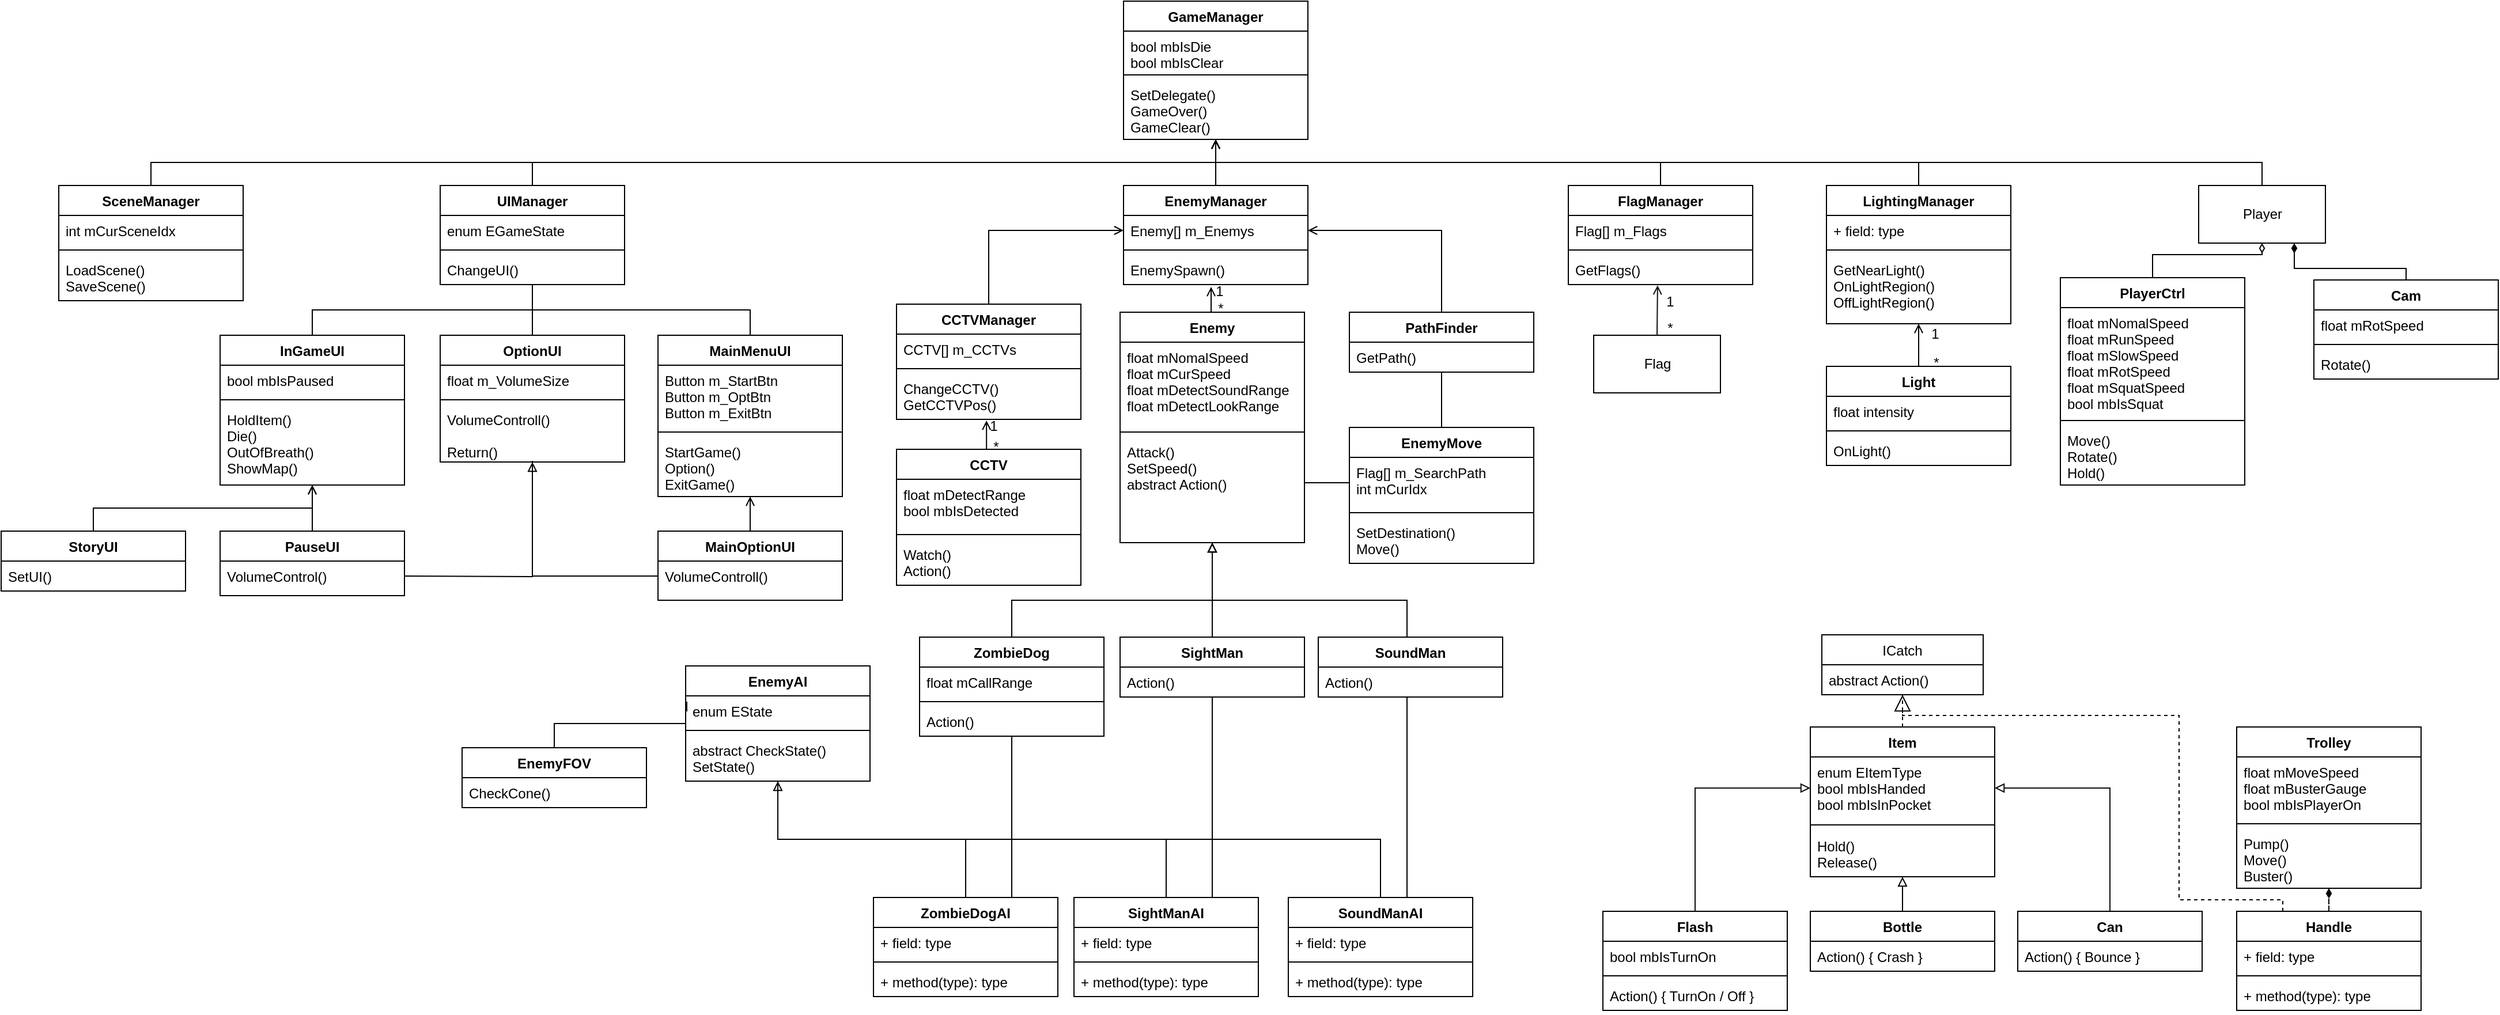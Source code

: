<mxfile version="20.5.1" type="device"><diagram id="C5RBs43oDa-KdzZeNtuy" name="Page-1"><mxGraphModel dx="2467" dy="1963" grid="1" gridSize="10" guides="1" tooltips="1" connect="1" arrows="1" fold="1" page="1" pageScale="1" pageWidth="827" pageHeight="1169" math="0" shadow="0"><root><mxCell id="WIyWlLk6GJQsqaUBKTNV-0"/><mxCell id="WIyWlLk6GJQsqaUBKTNV-1" parent="WIyWlLk6GJQsqaUBKTNV-0"/><mxCell id="2dFrVnotjNroQmlPNKlV-12" value="GameManager" style="swimlane;fontStyle=1;align=center;verticalAlign=top;childLayout=stackLayout;horizontal=1;startSize=26;horizontalStack=0;resizeParent=1;resizeParentMax=0;resizeLast=0;collapsible=1;marginBottom=0;" parent="WIyWlLk6GJQsqaUBKTNV-1" vertex="1"><mxGeometry x="254" y="-10" width="160" height="120" as="geometry"/></mxCell><mxCell id="2dFrVnotjNroQmlPNKlV-13" value="bool mbIsDie&#10;bool mbIsClear&#10;" style="text;strokeColor=none;fillColor=none;align=left;verticalAlign=top;spacingLeft=4;spacingRight=4;overflow=hidden;rotatable=0;points=[[0,0.5],[1,0.5]];portConstraint=eastwest;" parent="2dFrVnotjNroQmlPNKlV-12" vertex="1"><mxGeometry y="26" width="160" height="34" as="geometry"/></mxCell><mxCell id="2dFrVnotjNroQmlPNKlV-14" value="" style="line;strokeWidth=1;fillColor=none;align=left;verticalAlign=middle;spacingTop=-1;spacingLeft=3;spacingRight=3;rotatable=0;labelPosition=right;points=[];portConstraint=eastwest;strokeColor=inherit;" parent="2dFrVnotjNroQmlPNKlV-12" vertex="1"><mxGeometry y="60" width="160" height="8" as="geometry"/></mxCell><mxCell id="2dFrVnotjNroQmlPNKlV-15" value="SetDelegate()&#10;GameOver()&#10;GameClear()" style="text;strokeColor=none;fillColor=none;align=left;verticalAlign=top;spacingLeft=4;spacingRight=4;overflow=hidden;rotatable=0;points=[[0,0.5],[1,0.5]];portConstraint=eastwest;" parent="2dFrVnotjNroQmlPNKlV-12" vertex="1"><mxGeometry y="68" width="160" height="52" as="geometry"/></mxCell><mxCell id="VQfciIVfP3_3jHoSC1qB-0" style="edgeStyle=orthogonalEdgeStyle;rounded=0;orthogonalLoop=1;jettySize=auto;html=1;exitX=0.5;exitY=0;exitDx=0;exitDy=0;endArrow=open;endFill=0;" edge="1" parent="WIyWlLk6GJQsqaUBKTNV-1" source="2dFrVnotjNroQmlPNKlV-16" target="2dFrVnotjNroQmlPNKlV-12"><mxGeometry relative="1" as="geometry"/></mxCell><mxCell id="2dFrVnotjNroQmlPNKlV-16" value="UIManager" style="swimlane;fontStyle=1;align=center;verticalAlign=top;childLayout=stackLayout;horizontal=1;startSize=26;horizontalStack=0;resizeParent=1;resizeParentMax=0;resizeLast=0;collapsible=1;marginBottom=0;" parent="WIyWlLk6GJQsqaUBKTNV-1" vertex="1"><mxGeometry x="-339" y="150" width="160" height="86" as="geometry"/></mxCell><mxCell id="2dFrVnotjNroQmlPNKlV-17" value="enum EGameState" style="text;strokeColor=none;fillColor=none;align=left;verticalAlign=top;spacingLeft=4;spacingRight=4;overflow=hidden;rotatable=0;points=[[0,0.5],[1,0.5]];portConstraint=eastwest;" parent="2dFrVnotjNroQmlPNKlV-16" vertex="1"><mxGeometry y="26" width="160" height="26" as="geometry"/></mxCell><mxCell id="2dFrVnotjNroQmlPNKlV-18" value="" style="line;strokeWidth=1;fillColor=none;align=left;verticalAlign=middle;spacingTop=-1;spacingLeft=3;spacingRight=3;rotatable=0;labelPosition=right;points=[];portConstraint=eastwest;strokeColor=inherit;" parent="2dFrVnotjNroQmlPNKlV-16" vertex="1"><mxGeometry y="52" width="160" height="8" as="geometry"/></mxCell><mxCell id="2dFrVnotjNroQmlPNKlV-19" value="ChangeUI()" style="text;strokeColor=none;fillColor=none;align=left;verticalAlign=top;spacingLeft=4;spacingRight=4;overflow=hidden;rotatable=0;points=[[0,0.5],[1,0.5]];portConstraint=eastwest;" parent="2dFrVnotjNroQmlPNKlV-16" vertex="1"><mxGeometry y="60" width="160" height="26" as="geometry"/></mxCell><mxCell id="2dFrVnotjNroQmlPNKlV-20" value="Item" style="swimlane;fontStyle=1;align=center;verticalAlign=top;childLayout=stackLayout;horizontal=1;startSize=26;horizontalStack=0;resizeParent=1;resizeParentMax=0;resizeLast=0;collapsible=1;marginBottom=0;" parent="WIyWlLk6GJQsqaUBKTNV-1" vertex="1"><mxGeometry x="850" y="620" width="160" height="130" as="geometry"/></mxCell><mxCell id="2dFrVnotjNroQmlPNKlV-21" value="enum EItemType&#10;bool mbIsHanded&#10;bool mbIsInPocket" style="text;strokeColor=none;fillColor=none;align=left;verticalAlign=top;spacingLeft=4;spacingRight=4;overflow=hidden;rotatable=0;points=[[0,0.5],[1,0.5]];portConstraint=eastwest;" parent="2dFrVnotjNroQmlPNKlV-20" vertex="1"><mxGeometry y="26" width="160" height="54" as="geometry"/></mxCell><mxCell id="2dFrVnotjNroQmlPNKlV-22" value="" style="line;strokeWidth=1;fillColor=none;align=left;verticalAlign=middle;spacingTop=-1;spacingLeft=3;spacingRight=3;rotatable=0;labelPosition=right;points=[];portConstraint=eastwest;strokeColor=inherit;" parent="2dFrVnotjNroQmlPNKlV-20" vertex="1"><mxGeometry y="80" width="160" height="10" as="geometry"/></mxCell><mxCell id="2dFrVnotjNroQmlPNKlV-23" value="Hold()&#10;Release()" style="text;strokeColor=none;fillColor=none;align=left;verticalAlign=top;spacingLeft=4;spacingRight=4;overflow=hidden;rotatable=0;points=[[0,0.5],[1,0.5]];portConstraint=eastwest;" parent="2dFrVnotjNroQmlPNKlV-20" vertex="1"><mxGeometry y="90" width="160" height="40" as="geometry"/></mxCell><mxCell id="rz0L36-2m6d8yXpoOx7T-83" style="edgeStyle=orthogonalEdgeStyle;rounded=0;orthogonalLoop=1;jettySize=auto;html=1;exitX=0.5;exitY=0;exitDx=0;exitDy=0;endArrow=block;endFill=0;" parent="WIyWlLk6GJQsqaUBKTNV-1" source="2dFrVnotjNroQmlPNKlV-32" target="2dFrVnotjNroQmlPNKlV-20" edge="1"><mxGeometry relative="1" as="geometry"/></mxCell><mxCell id="2dFrVnotjNroQmlPNKlV-32" value="Bottle" style="swimlane;fontStyle=1;align=center;verticalAlign=top;childLayout=stackLayout;horizontal=1;startSize=26;horizontalStack=0;resizeParent=1;resizeParentMax=0;resizeLast=0;collapsible=1;marginBottom=0;" parent="WIyWlLk6GJQsqaUBKTNV-1" vertex="1"><mxGeometry x="850" y="780" width="160" height="52" as="geometry"/></mxCell><mxCell id="2dFrVnotjNroQmlPNKlV-35" value="Action() { Crash }" style="text;strokeColor=none;fillColor=none;align=left;verticalAlign=top;spacingLeft=4;spacingRight=4;overflow=hidden;rotatable=0;points=[[0,0.5],[1,0.5]];portConstraint=eastwest;" parent="2dFrVnotjNroQmlPNKlV-32" vertex="1"><mxGeometry y="26" width="160" height="26" as="geometry"/></mxCell><mxCell id="2dFrVnotjNroQmlPNKlV-40" value="ICatch" style="swimlane;fontStyle=0;childLayout=stackLayout;horizontal=1;startSize=26;fillColor=none;horizontalStack=0;resizeParent=1;resizeParentMax=0;resizeLast=0;collapsible=1;marginBottom=0;" parent="WIyWlLk6GJQsqaUBKTNV-1" vertex="1"><mxGeometry x="860" y="540" width="140" height="52" as="geometry"/></mxCell><mxCell id="2dFrVnotjNroQmlPNKlV-41" value="abstract Action()" style="text;strokeColor=none;fillColor=none;align=left;verticalAlign=top;spacingLeft=4;spacingRight=4;overflow=hidden;rotatable=0;points=[[0,0.5],[1,0.5]];portConstraint=eastwest;" parent="2dFrVnotjNroQmlPNKlV-40" vertex="1"><mxGeometry y="26" width="140" height="26" as="geometry"/></mxCell><mxCell id="2dFrVnotjNroQmlPNKlV-127" style="edgeStyle=orthogonalEdgeStyle;rounded=0;orthogonalLoop=1;jettySize=auto;html=1;exitX=0.5;exitY=0;exitDx=0;exitDy=0;strokeColor=#0D0D0D;endArrow=block;endFill=0;" parent="WIyWlLk6GJQsqaUBKTNV-1" source="2dFrVnotjNroQmlPNKlV-44" target="2dFrVnotjNroQmlPNKlV-21" edge="1"><mxGeometry relative="1" as="geometry"/></mxCell><mxCell id="2dFrVnotjNroQmlPNKlV-44" value="Can" style="swimlane;fontStyle=1;align=center;verticalAlign=top;childLayout=stackLayout;horizontal=1;startSize=26;horizontalStack=0;resizeParent=1;resizeParentMax=0;resizeLast=0;collapsible=1;marginBottom=0;" parent="WIyWlLk6GJQsqaUBKTNV-1" vertex="1"><mxGeometry x="1030" y="780" width="160" height="52" as="geometry"/></mxCell><mxCell id="2dFrVnotjNroQmlPNKlV-47" value="Action() { Bounce }" style="text;strokeColor=none;fillColor=none;align=left;verticalAlign=top;spacingLeft=4;spacingRight=4;overflow=hidden;rotatable=0;points=[[0,0.5],[1,0.5]];portConstraint=eastwest;" parent="2dFrVnotjNroQmlPNKlV-44" vertex="1"><mxGeometry y="26" width="160" height="26" as="geometry"/></mxCell><mxCell id="2dFrVnotjNroQmlPNKlV-128" style="edgeStyle=orthogonalEdgeStyle;rounded=0;orthogonalLoop=1;jettySize=auto;html=1;exitX=0.5;exitY=0;exitDx=0;exitDy=0;entryX=0;entryY=0.5;entryDx=0;entryDy=0;strokeColor=#0D0D0D;endArrow=block;endFill=0;" parent="WIyWlLk6GJQsqaUBKTNV-1" source="2dFrVnotjNroQmlPNKlV-48" target="2dFrVnotjNroQmlPNKlV-21" edge="1"><mxGeometry relative="1" as="geometry"/></mxCell><mxCell id="2dFrVnotjNroQmlPNKlV-48" value="Flash" style="swimlane;fontStyle=1;align=center;verticalAlign=top;childLayout=stackLayout;horizontal=1;startSize=26;horizontalStack=0;resizeParent=1;resizeParentMax=0;resizeLast=0;collapsible=1;marginBottom=0;" parent="WIyWlLk6GJQsqaUBKTNV-1" vertex="1"><mxGeometry x="670" y="780" width="160" height="86" as="geometry"/></mxCell><mxCell id="2dFrVnotjNroQmlPNKlV-49" value="bool mbIsTurnOn" style="text;strokeColor=none;fillColor=none;align=left;verticalAlign=top;spacingLeft=4;spacingRight=4;overflow=hidden;rotatable=0;points=[[0,0.5],[1,0.5]];portConstraint=eastwest;" parent="2dFrVnotjNroQmlPNKlV-48" vertex="1"><mxGeometry y="26" width="160" height="26" as="geometry"/></mxCell><mxCell id="2dFrVnotjNroQmlPNKlV-50" value="" style="line;strokeWidth=1;fillColor=none;align=left;verticalAlign=middle;spacingTop=-1;spacingLeft=3;spacingRight=3;rotatable=0;labelPosition=right;points=[];portConstraint=eastwest;strokeColor=inherit;" parent="2dFrVnotjNroQmlPNKlV-48" vertex="1"><mxGeometry y="52" width="160" height="8" as="geometry"/></mxCell><mxCell id="2dFrVnotjNroQmlPNKlV-51" value="Action() { TurnOn / Off }" style="text;strokeColor=none;fillColor=none;align=left;verticalAlign=top;spacingLeft=4;spacingRight=4;overflow=hidden;rotatable=0;points=[[0,0.5],[1,0.5]];portConstraint=eastwest;" parent="2dFrVnotjNroQmlPNKlV-48" vertex="1"><mxGeometry y="60" width="160" height="26" as="geometry"/></mxCell><mxCell id="VQfciIVfP3_3jHoSC1qB-19" style="edgeStyle=orthogonalEdgeStyle;rounded=0;orthogonalLoop=1;jettySize=auto;html=1;exitX=0.5;exitY=0;exitDx=0;exitDy=0;endArrow=none;endFill=0;" edge="1" parent="WIyWlLk6GJQsqaUBKTNV-1" source="2dFrVnotjNroQmlPNKlV-57" target="2dFrVnotjNroQmlPNKlV-16"><mxGeometry relative="1" as="geometry"/></mxCell><mxCell id="2dFrVnotjNroQmlPNKlV-57" value="MainMenuUI" style="swimlane;fontStyle=1;align=center;verticalAlign=top;childLayout=stackLayout;horizontal=1;startSize=26;horizontalStack=0;resizeParent=1;resizeParentMax=0;resizeLast=0;collapsible=1;marginBottom=0;" parent="WIyWlLk6GJQsqaUBKTNV-1" vertex="1"><mxGeometry x="-150" y="280" width="160" height="140" as="geometry"/></mxCell><mxCell id="2dFrVnotjNroQmlPNKlV-58" value="Button m_StartBtn&#10;Button m_OptBtn&#10;Button m_ExitBtn" style="text;strokeColor=none;fillColor=none;align=left;verticalAlign=top;spacingLeft=4;spacingRight=4;overflow=hidden;rotatable=0;points=[[0,0.5],[1,0.5]];portConstraint=eastwest;" parent="2dFrVnotjNroQmlPNKlV-57" vertex="1"><mxGeometry y="26" width="160" height="54" as="geometry"/></mxCell><mxCell id="2dFrVnotjNroQmlPNKlV-59" value="" style="line;strokeWidth=1;fillColor=none;align=left;verticalAlign=middle;spacingTop=-1;spacingLeft=3;spacingRight=3;rotatable=0;labelPosition=right;points=[];portConstraint=eastwest;strokeColor=inherit;" parent="2dFrVnotjNroQmlPNKlV-57" vertex="1"><mxGeometry y="80" width="160" height="8" as="geometry"/></mxCell><mxCell id="2dFrVnotjNroQmlPNKlV-60" value="StartGame()&#10;Option()&#10;ExitGame()" style="text;strokeColor=none;fillColor=none;align=left;verticalAlign=top;spacingLeft=4;spacingRight=4;overflow=hidden;rotatable=0;points=[[0,0.5],[1,0.5]];portConstraint=eastwest;" parent="2dFrVnotjNroQmlPNKlV-57" vertex="1"><mxGeometry y="88" width="160" height="52" as="geometry"/></mxCell><mxCell id="VQfciIVfP3_3jHoSC1qB-18" style="edgeStyle=orthogonalEdgeStyle;rounded=0;orthogonalLoop=1;jettySize=auto;html=1;exitX=0.5;exitY=0;exitDx=0;exitDy=0;endArrow=open;endFill=0;" edge="1" parent="WIyWlLk6GJQsqaUBKTNV-1" source="2dFrVnotjNroQmlPNKlV-61" target="2dFrVnotjNroQmlPNKlV-57"><mxGeometry relative="1" as="geometry"/></mxCell><mxCell id="2dFrVnotjNroQmlPNKlV-61" value="MainOptionUI" style="swimlane;fontStyle=1;align=center;verticalAlign=top;childLayout=stackLayout;horizontal=1;startSize=26;horizontalStack=0;resizeParent=1;resizeParentMax=0;resizeLast=0;collapsible=1;marginBottom=0;" parent="WIyWlLk6GJQsqaUBKTNV-1" vertex="1"><mxGeometry x="-150" y="450" width="160" height="60" as="geometry"/></mxCell><mxCell id="2dFrVnotjNroQmlPNKlV-64" value="VolumeControll()" style="text;strokeColor=none;fillColor=none;align=left;verticalAlign=top;spacingLeft=4;spacingRight=4;overflow=hidden;rotatable=0;points=[[0,0.5],[1,0.5]];portConstraint=eastwest;" parent="2dFrVnotjNroQmlPNKlV-61" vertex="1"><mxGeometry y="26" width="160" height="34" as="geometry"/></mxCell><mxCell id="VQfciIVfP3_3jHoSC1qB-21" style="edgeStyle=orthogonalEdgeStyle;rounded=0;orthogonalLoop=1;jettySize=auto;html=1;exitX=0.5;exitY=0;exitDx=0;exitDy=0;endArrow=none;endFill=0;" edge="1" parent="WIyWlLk6GJQsqaUBKTNV-1" source="2dFrVnotjNroQmlPNKlV-65" target="2dFrVnotjNroQmlPNKlV-16"><mxGeometry relative="1" as="geometry"/></mxCell><mxCell id="2dFrVnotjNroQmlPNKlV-65" value="InGameUI" style="swimlane;fontStyle=1;align=center;verticalAlign=top;childLayout=stackLayout;horizontal=1;startSize=26;horizontalStack=0;resizeParent=1;resizeParentMax=0;resizeLast=0;collapsible=1;marginBottom=0;" parent="WIyWlLk6GJQsqaUBKTNV-1" vertex="1"><mxGeometry x="-530" y="280" width="160" height="130" as="geometry"/></mxCell><mxCell id="2dFrVnotjNroQmlPNKlV-66" value="bool mbIsPaused" style="text;strokeColor=none;fillColor=none;align=left;verticalAlign=top;spacingLeft=4;spacingRight=4;overflow=hidden;rotatable=0;points=[[0,0.5],[1,0.5]];portConstraint=eastwest;" parent="2dFrVnotjNroQmlPNKlV-65" vertex="1"><mxGeometry y="26" width="160" height="26" as="geometry"/></mxCell><mxCell id="2dFrVnotjNroQmlPNKlV-67" value="" style="line;strokeWidth=1;fillColor=none;align=left;verticalAlign=middle;spacingTop=-1;spacingLeft=3;spacingRight=3;rotatable=0;labelPosition=right;points=[];portConstraint=eastwest;strokeColor=inherit;" parent="2dFrVnotjNroQmlPNKlV-65" vertex="1"><mxGeometry y="52" width="160" height="8" as="geometry"/></mxCell><mxCell id="2dFrVnotjNroQmlPNKlV-68" value="HoldItem()&#10;Die()&#10;OutOfBreath()&#10;ShowMap()&#10;" style="text;strokeColor=none;fillColor=none;align=left;verticalAlign=top;spacingLeft=4;spacingRight=4;overflow=hidden;rotatable=0;points=[[0,0.5],[1,0.5]];portConstraint=eastwest;" parent="2dFrVnotjNroQmlPNKlV-65" vertex="1"><mxGeometry y="60" width="160" height="70" as="geometry"/></mxCell><mxCell id="VQfciIVfP3_3jHoSC1qB-16" style="edgeStyle=orthogonalEdgeStyle;rounded=0;orthogonalLoop=1;jettySize=auto;html=1;exitX=0.5;exitY=0;exitDx=0;exitDy=0;endArrow=open;endFill=0;" edge="1" parent="WIyWlLk6GJQsqaUBKTNV-1" source="2dFrVnotjNroQmlPNKlV-70" target="2dFrVnotjNroQmlPNKlV-65"><mxGeometry relative="1" as="geometry"/></mxCell><mxCell id="2dFrVnotjNroQmlPNKlV-70" value="PauseUI" style="swimlane;fontStyle=1;align=center;verticalAlign=top;childLayout=stackLayout;horizontal=1;startSize=26;horizontalStack=0;resizeParent=1;resizeParentMax=0;resizeLast=0;collapsible=1;marginBottom=0;" parent="WIyWlLk6GJQsqaUBKTNV-1" vertex="1"><mxGeometry x="-530" y="450" width="160" height="56" as="geometry"/></mxCell><mxCell id="2dFrVnotjNroQmlPNKlV-73" value="VolumeControl()" style="text;strokeColor=none;fillColor=none;align=left;verticalAlign=top;spacingLeft=4;spacingRight=4;overflow=hidden;rotatable=0;points=[[0,0.5],[1,0.5]];portConstraint=eastwest;" parent="2dFrVnotjNroQmlPNKlV-70" vertex="1"><mxGeometry y="26" width="160" height="30" as="geometry"/></mxCell><mxCell id="VQfciIVfP3_3jHoSC1qB-20" style="edgeStyle=orthogonalEdgeStyle;rounded=0;orthogonalLoop=1;jettySize=auto;html=1;exitX=0.5;exitY=0;exitDx=0;exitDy=0;endArrow=none;endFill=0;" edge="1" parent="WIyWlLk6GJQsqaUBKTNV-1" source="2dFrVnotjNroQmlPNKlV-74" target="2dFrVnotjNroQmlPNKlV-16"><mxGeometry relative="1" as="geometry"/></mxCell><mxCell id="2dFrVnotjNroQmlPNKlV-74" value="OptionUI" style="swimlane;fontStyle=1;align=center;verticalAlign=top;childLayout=stackLayout;horizontal=1;startSize=26;horizontalStack=0;resizeParent=1;resizeParentMax=0;resizeLast=0;collapsible=1;marginBottom=0;" parent="WIyWlLk6GJQsqaUBKTNV-1" vertex="1"><mxGeometry x="-339" y="280" width="160" height="110" as="geometry"/></mxCell><mxCell id="2dFrVnotjNroQmlPNKlV-75" value="float m_VolumeSize" style="text;strokeColor=none;fillColor=none;align=left;verticalAlign=top;spacingLeft=4;spacingRight=4;overflow=hidden;rotatable=0;points=[[0,0.5],[1,0.5]];portConstraint=eastwest;" parent="2dFrVnotjNroQmlPNKlV-74" vertex="1"><mxGeometry y="26" width="160" height="26" as="geometry"/></mxCell><mxCell id="2dFrVnotjNroQmlPNKlV-76" value="" style="line;strokeWidth=1;fillColor=none;align=left;verticalAlign=middle;spacingTop=-1;spacingLeft=3;spacingRight=3;rotatable=0;labelPosition=right;points=[];portConstraint=eastwest;strokeColor=inherit;" parent="2dFrVnotjNroQmlPNKlV-74" vertex="1"><mxGeometry y="52" width="160" height="8" as="geometry"/></mxCell><mxCell id="2dFrVnotjNroQmlPNKlV-77" value="VolumeControll()&#10;&#10;Return()" style="text;strokeColor=none;fillColor=none;align=left;verticalAlign=top;spacingLeft=4;spacingRight=4;overflow=hidden;rotatable=0;points=[[0,0.5],[1,0.5]];portConstraint=eastwest;" parent="2dFrVnotjNroQmlPNKlV-74" vertex="1"><mxGeometry y="60" width="160" height="50" as="geometry"/></mxCell><mxCell id="VQfciIVfP3_3jHoSC1qB-2" style="edgeStyle=orthogonalEdgeStyle;rounded=0;orthogonalLoop=1;jettySize=auto;html=1;exitX=0.5;exitY=0;exitDx=0;exitDy=0;endArrow=open;endFill=0;" edge="1" parent="WIyWlLk6GJQsqaUBKTNV-1" source="2dFrVnotjNroQmlPNKlV-101" target="2dFrVnotjNroQmlPNKlV-12"><mxGeometry relative="1" as="geometry"/></mxCell><mxCell id="2dFrVnotjNroQmlPNKlV-101" value="FlagManager" style="swimlane;fontStyle=1;align=center;verticalAlign=top;childLayout=stackLayout;horizontal=1;startSize=26;horizontalStack=0;resizeParent=1;resizeParentMax=0;resizeLast=0;collapsible=1;marginBottom=0;" parent="WIyWlLk6GJQsqaUBKTNV-1" vertex="1"><mxGeometry x="640" y="150" width="160" height="86" as="geometry"/></mxCell><mxCell id="2dFrVnotjNroQmlPNKlV-102" value="Flag[] m_Flags" style="text;strokeColor=none;fillColor=none;align=left;verticalAlign=top;spacingLeft=4;spacingRight=4;overflow=hidden;rotatable=0;points=[[0,0.5],[1,0.5]];portConstraint=eastwest;" parent="2dFrVnotjNroQmlPNKlV-101" vertex="1"><mxGeometry y="26" width="160" height="26" as="geometry"/></mxCell><mxCell id="2dFrVnotjNroQmlPNKlV-103" value="" style="line;strokeWidth=1;fillColor=none;align=left;verticalAlign=middle;spacingTop=-1;spacingLeft=3;spacingRight=3;rotatable=0;labelPosition=right;points=[];portConstraint=eastwest;strokeColor=inherit;" parent="2dFrVnotjNroQmlPNKlV-101" vertex="1"><mxGeometry y="52" width="160" height="8" as="geometry"/></mxCell><mxCell id="2dFrVnotjNroQmlPNKlV-104" value="GetFlags()" style="text;strokeColor=none;fillColor=none;align=left;verticalAlign=top;spacingLeft=4;spacingRight=4;overflow=hidden;rotatable=0;points=[[0,0.5],[1,0.5]];portConstraint=eastwest;" parent="2dFrVnotjNroQmlPNKlV-101" vertex="1"><mxGeometry y="60" width="160" height="26" as="geometry"/></mxCell><mxCell id="2dFrVnotjNroQmlPNKlV-113" value="Flag" style="html=1;" parent="WIyWlLk6GJQsqaUBKTNV-1" vertex="1"><mxGeometry x="662" y="280" width="110" height="50" as="geometry"/></mxCell><mxCell id="VQfciIVfP3_3jHoSC1qB-1" style="edgeStyle=orthogonalEdgeStyle;rounded=0;orthogonalLoop=1;jettySize=auto;html=1;exitX=0.5;exitY=0;exitDx=0;exitDy=0;endArrow=open;endFill=0;" edge="1" parent="WIyWlLk6GJQsqaUBKTNV-1" source="2dFrVnotjNroQmlPNKlV-118" target="2dFrVnotjNroQmlPNKlV-12"><mxGeometry relative="1" as="geometry"/></mxCell><mxCell id="2dFrVnotjNroQmlPNKlV-118" value="EnemyManager" style="swimlane;fontStyle=1;align=center;verticalAlign=top;childLayout=stackLayout;horizontal=1;startSize=26;horizontalStack=0;resizeParent=1;resizeParentMax=0;resizeLast=0;collapsible=1;marginBottom=0;" parent="WIyWlLk6GJQsqaUBKTNV-1" vertex="1"><mxGeometry x="254" y="150" width="160" height="86" as="geometry"/></mxCell><mxCell id="2dFrVnotjNroQmlPNKlV-119" value="Enemy[] m_Enemys" style="text;strokeColor=none;fillColor=none;align=left;verticalAlign=top;spacingLeft=4;spacingRight=4;overflow=hidden;rotatable=0;points=[[0,0.5],[1,0.5]];portConstraint=eastwest;" parent="2dFrVnotjNroQmlPNKlV-118" vertex="1"><mxGeometry y="26" width="160" height="26" as="geometry"/></mxCell><mxCell id="2dFrVnotjNroQmlPNKlV-120" value="" style="line;strokeWidth=1;fillColor=none;align=left;verticalAlign=middle;spacingTop=-1;spacingLeft=3;spacingRight=3;rotatable=0;labelPosition=right;points=[];portConstraint=eastwest;strokeColor=inherit;" parent="2dFrVnotjNroQmlPNKlV-118" vertex="1"><mxGeometry y="52" width="160" height="8" as="geometry"/></mxCell><mxCell id="2dFrVnotjNroQmlPNKlV-121" value="EnemySpawn()" style="text;strokeColor=none;fillColor=none;align=left;verticalAlign=top;spacingLeft=4;spacingRight=4;overflow=hidden;rotatable=0;points=[[0,0.5],[1,0.5]];portConstraint=eastwest;" parent="2dFrVnotjNroQmlPNKlV-118" vertex="1"><mxGeometry y="60" width="160" height="26" as="geometry"/></mxCell><mxCell id="2dFrVnotjNroQmlPNKlV-123" value="" style="endArrow=block;dashed=1;endFill=0;endSize=12;html=1;rounded=0;exitX=0.5;exitY=0;exitDx=0;exitDy=0;" parent="WIyWlLk6GJQsqaUBKTNV-1" source="2dFrVnotjNroQmlPNKlV-20" target="2dFrVnotjNroQmlPNKlV-41" edge="1"><mxGeometry width="160" relative="1" as="geometry"><mxPoint x="740" y="580" as="sourcePoint"/><mxPoint x="930" y="570" as="targetPoint"/></mxGeometry></mxCell><mxCell id="2dFrVnotjNroQmlPNKlV-131" value="" style="endArrow=open;html=1;rounded=0;strokeColor=#0D0D0D;entryX=0.484;entryY=1.023;entryDx=0;entryDy=0;entryPerimeter=0;exitX=0.5;exitY=0;exitDx=0;exitDy=0;endFill=0;" parent="WIyWlLk6GJQsqaUBKTNV-1" source="2dFrVnotjNroQmlPNKlV-113" target="2dFrVnotjNroQmlPNKlV-104" edge="1"><mxGeometry width="50" height="50" relative="1" as="geometry"><mxPoint x="497" y="280" as="sourcePoint"/><mxPoint x="380" y="330" as="targetPoint"/></mxGeometry></mxCell><mxCell id="rz0L36-2m6d8yXpoOx7T-55" style="edgeStyle=orthogonalEdgeStyle;rounded=0;orthogonalLoop=1;jettySize=auto;html=1;exitX=0.5;exitY=0;exitDx=0;exitDy=0;entryX=0.475;entryY=1.077;entryDx=0;entryDy=0;entryPerimeter=0;endArrow=open;endFill=0;" parent="WIyWlLk6GJQsqaUBKTNV-1" source="2dFrVnotjNroQmlPNKlV-132" target="2dFrVnotjNroQmlPNKlV-121" edge="1"><mxGeometry relative="1" as="geometry"/></mxCell><mxCell id="2dFrVnotjNroQmlPNKlV-132" value="Enemy" style="swimlane;fontStyle=1;align=center;verticalAlign=top;childLayout=stackLayout;horizontal=1;startSize=26;horizontalStack=0;resizeParent=1;resizeParentMax=0;resizeLast=0;collapsible=1;marginBottom=0;" parent="WIyWlLk6GJQsqaUBKTNV-1" vertex="1"><mxGeometry x="251" y="260" width="160" height="200" as="geometry"/></mxCell><mxCell id="2dFrVnotjNroQmlPNKlV-133" value="float mNomalSpeed&#10;float mCurSpeed&#10;float mDetectSoundRange&#10;float mDetectLookRange&#10;" style="text;strokeColor=none;fillColor=none;align=left;verticalAlign=top;spacingLeft=4;spacingRight=4;overflow=hidden;rotatable=0;points=[[0,0.5],[1,0.5]];portConstraint=eastwest;" parent="2dFrVnotjNroQmlPNKlV-132" vertex="1"><mxGeometry y="26" width="160" height="74" as="geometry"/></mxCell><mxCell id="2dFrVnotjNroQmlPNKlV-134" value="" style="line;strokeWidth=1;fillColor=none;align=left;verticalAlign=middle;spacingTop=-1;spacingLeft=3;spacingRight=3;rotatable=0;labelPosition=right;points=[];portConstraint=eastwest;strokeColor=inherit;" parent="2dFrVnotjNroQmlPNKlV-132" vertex="1"><mxGeometry y="100" width="160" height="8" as="geometry"/></mxCell><mxCell id="2dFrVnotjNroQmlPNKlV-135" value="Attack()&#10;SetSpeed()&#10;abstract Action()" style="text;strokeColor=none;fillColor=none;align=left;verticalAlign=top;spacingLeft=4;spacingRight=4;overflow=hidden;rotatable=0;points=[[0,0.5],[1,0.5]];portConstraint=eastwest;" parent="2dFrVnotjNroQmlPNKlV-132" vertex="1"><mxGeometry y="108" width="160" height="92" as="geometry"/></mxCell><mxCell id="2dFrVnotjNroQmlPNKlV-137" value="EnemyAI" style="swimlane;fontStyle=1;align=center;verticalAlign=top;childLayout=stackLayout;horizontal=1;startSize=26;horizontalStack=0;resizeParent=1;resizeParentMax=0;resizeLast=0;collapsible=1;marginBottom=0;" parent="WIyWlLk6GJQsqaUBKTNV-1" vertex="1"><mxGeometry x="-126" y="567" width="160" height="100" as="geometry"/></mxCell><mxCell id="2dFrVnotjNroQmlPNKlV-138" value="enum EState" style="text;strokeColor=none;fillColor=none;align=left;verticalAlign=top;spacingLeft=4;spacingRight=4;overflow=hidden;rotatable=0;points=[[0,0.5],[1,0.5]];portConstraint=eastwest;" parent="2dFrVnotjNroQmlPNKlV-137" vertex="1"><mxGeometry y="26" width="160" height="26" as="geometry"/></mxCell><mxCell id="2dFrVnotjNroQmlPNKlV-139" value="" style="line;strokeWidth=1;fillColor=none;align=left;verticalAlign=middle;spacingTop=-1;spacingLeft=3;spacingRight=3;rotatable=0;labelPosition=right;points=[];portConstraint=eastwest;strokeColor=inherit;" parent="2dFrVnotjNroQmlPNKlV-137" vertex="1"><mxGeometry y="52" width="160" height="8" as="geometry"/></mxCell><mxCell id="2dFrVnotjNroQmlPNKlV-140" value="abstract CheckState()&#10;SetState()" style="text;strokeColor=none;fillColor=none;align=left;verticalAlign=top;spacingLeft=4;spacingRight=4;overflow=hidden;rotatable=0;points=[[0,0.5],[1,0.5]];portConstraint=eastwest;" parent="2dFrVnotjNroQmlPNKlV-137" vertex="1"><mxGeometry y="60" width="160" height="40" as="geometry"/></mxCell><mxCell id="VQfciIVfP3_3jHoSC1qB-9" style="edgeStyle=orthogonalEdgeStyle;rounded=0;orthogonalLoop=1;jettySize=auto;html=1;exitX=0;exitY=0.5;exitDx=0;exitDy=0;entryX=0.006;entryY=0.192;entryDx=0;entryDy=0;entryPerimeter=0;endArrow=none;endFill=0;" edge="1" parent="2dFrVnotjNroQmlPNKlV-137" source="2dFrVnotjNroQmlPNKlV-138" target="2dFrVnotjNroQmlPNKlV-138"><mxGeometry relative="1" as="geometry"/></mxCell><mxCell id="rz0L36-2m6d8yXpoOx7T-72" style="edgeStyle=orthogonalEdgeStyle;rounded=0;orthogonalLoop=1;jettySize=auto;html=1;exitX=0.5;exitY=0;exitDx=0;exitDy=0;endArrow=none;endFill=0;" parent="WIyWlLk6GJQsqaUBKTNV-1" source="2dFrVnotjNroQmlPNKlV-141" target="rz0L36-2m6d8yXpoOx7T-0" edge="1"><mxGeometry relative="1" as="geometry"/></mxCell><mxCell id="2dFrVnotjNroQmlPNKlV-141" value="EnemyMove" style="swimlane;fontStyle=1;align=center;verticalAlign=top;childLayout=stackLayout;horizontal=1;startSize=26;horizontalStack=0;resizeParent=1;resizeParentMax=0;resizeLast=0;collapsible=1;marginBottom=0;" parent="WIyWlLk6GJQsqaUBKTNV-1" vertex="1"><mxGeometry x="450" y="360" width="160" height="118" as="geometry"/></mxCell><mxCell id="2dFrVnotjNroQmlPNKlV-142" value="Flag[] m_SearchPath&#10;int mCurIdx" style="text;strokeColor=none;fillColor=none;align=left;verticalAlign=top;spacingLeft=4;spacingRight=4;overflow=hidden;rotatable=0;points=[[0,0.5],[1,0.5]];portConstraint=eastwest;" parent="2dFrVnotjNroQmlPNKlV-141" vertex="1"><mxGeometry y="26" width="160" height="44" as="geometry"/></mxCell><mxCell id="2dFrVnotjNroQmlPNKlV-143" value="" style="line;strokeWidth=1;fillColor=none;align=left;verticalAlign=middle;spacingTop=-1;spacingLeft=3;spacingRight=3;rotatable=0;labelPosition=right;points=[];portConstraint=eastwest;strokeColor=inherit;" parent="2dFrVnotjNroQmlPNKlV-141" vertex="1"><mxGeometry y="70" width="160" height="8" as="geometry"/></mxCell><mxCell id="2dFrVnotjNroQmlPNKlV-144" value="SetDestination()&#10;Move()" style="text;strokeColor=none;fillColor=none;align=left;verticalAlign=top;spacingLeft=4;spacingRight=4;overflow=hidden;rotatable=0;points=[[0,0.5],[1,0.5]];portConstraint=eastwest;" parent="2dFrVnotjNroQmlPNKlV-141" vertex="1"><mxGeometry y="78" width="160" height="40" as="geometry"/></mxCell><mxCell id="VQfciIVfP3_3jHoSC1qB-13" style="edgeStyle=orthogonalEdgeStyle;rounded=0;orthogonalLoop=1;jettySize=auto;html=1;exitX=0.5;exitY=0;exitDx=0;exitDy=0;endArrow=none;endFill=0;" edge="1" parent="WIyWlLk6GJQsqaUBKTNV-1" source="2dFrVnotjNroQmlPNKlV-145" target="2dFrVnotjNroQmlPNKlV-137"><mxGeometry relative="1" as="geometry"/></mxCell><mxCell id="2dFrVnotjNroQmlPNKlV-145" value="EnemyFOV" style="swimlane;fontStyle=1;align=center;verticalAlign=top;childLayout=stackLayout;horizontal=1;startSize=26;horizontalStack=0;resizeParent=1;resizeParentMax=0;resizeLast=0;collapsible=1;marginBottom=0;" parent="WIyWlLk6GJQsqaUBKTNV-1" vertex="1"><mxGeometry x="-320" y="638" width="160" height="52" as="geometry"/></mxCell><mxCell id="2dFrVnotjNroQmlPNKlV-148" value="CheckCone()" style="text;strokeColor=none;fillColor=none;align=left;verticalAlign=top;spacingLeft=4;spacingRight=4;overflow=hidden;rotatable=0;points=[[0,0.5],[1,0.5]];portConstraint=eastwest;" parent="2dFrVnotjNroQmlPNKlV-145" vertex="1"><mxGeometry y="26" width="160" height="26" as="geometry"/></mxCell><mxCell id="rz0L36-2m6d8yXpoOx7T-57" style="edgeStyle=orthogonalEdgeStyle;rounded=0;orthogonalLoop=1;jettySize=auto;html=1;exitX=0.5;exitY=0;exitDx=0;exitDy=0;entryX=1;entryY=0.5;entryDx=0;entryDy=0;endArrow=open;endFill=0;" parent="WIyWlLk6GJQsqaUBKTNV-1" source="rz0L36-2m6d8yXpoOx7T-0" target="2dFrVnotjNroQmlPNKlV-119" edge="1"><mxGeometry relative="1" as="geometry"/></mxCell><mxCell id="rz0L36-2m6d8yXpoOx7T-0" value="PathFinder" style="swimlane;fontStyle=1;align=center;verticalAlign=top;childLayout=stackLayout;horizontal=1;startSize=26;horizontalStack=0;resizeParent=1;resizeParentMax=0;resizeLast=0;collapsible=1;marginBottom=0;" parent="WIyWlLk6GJQsqaUBKTNV-1" vertex="1"><mxGeometry x="450" y="260" width="160" height="52" as="geometry"/></mxCell><mxCell id="rz0L36-2m6d8yXpoOx7T-3" value="GetPath()" style="text;strokeColor=none;fillColor=none;align=left;verticalAlign=top;spacingLeft=4;spacingRight=4;overflow=hidden;rotatable=0;points=[[0,0.5],[1,0.5]];portConstraint=eastwest;" parent="rz0L36-2m6d8yXpoOx7T-0" vertex="1"><mxGeometry y="26" width="160" height="26" as="geometry"/></mxCell><mxCell id="rz0L36-2m6d8yXpoOx7T-81" style="edgeStyle=orthogonalEdgeStyle;rounded=0;orthogonalLoop=1;jettySize=auto;html=1;exitX=0.5;exitY=0;exitDx=0;exitDy=0;endArrow=block;endFill=0;" parent="WIyWlLk6GJQsqaUBKTNV-1" source="rz0L36-2m6d8yXpoOx7T-9" target="2dFrVnotjNroQmlPNKlV-132" edge="1"><mxGeometry relative="1" as="geometry"><Array as="points"><mxPoint x="500" y="510"/><mxPoint x="331" y="510"/></Array></mxGeometry></mxCell><mxCell id="rz0L36-2m6d8yXpoOx7T-9" value="SoundMan" style="swimlane;fontStyle=1;align=center;verticalAlign=top;childLayout=stackLayout;horizontal=1;startSize=26;horizontalStack=0;resizeParent=1;resizeParentMax=0;resizeLast=0;collapsible=1;marginBottom=0;" parent="WIyWlLk6GJQsqaUBKTNV-1" vertex="1"><mxGeometry x="423" y="542" width="160" height="52" as="geometry"/></mxCell><mxCell id="rz0L36-2m6d8yXpoOx7T-12" value="Action()" style="text;strokeColor=none;fillColor=none;align=left;verticalAlign=top;spacingLeft=4;spacingRight=4;overflow=hidden;rotatable=0;points=[[0,0.5],[1,0.5]];portConstraint=eastwest;" parent="rz0L36-2m6d8yXpoOx7T-9" vertex="1"><mxGeometry y="26" width="160" height="26" as="geometry"/></mxCell><mxCell id="rz0L36-2m6d8yXpoOx7T-80" style="edgeStyle=orthogonalEdgeStyle;rounded=0;orthogonalLoop=1;jettySize=auto;html=1;exitX=0.5;exitY=0;exitDx=0;exitDy=0;endArrow=block;endFill=0;" parent="WIyWlLk6GJQsqaUBKTNV-1" source="rz0L36-2m6d8yXpoOx7T-13" target="2dFrVnotjNroQmlPNKlV-132" edge="1"><mxGeometry relative="1" as="geometry"/></mxCell><mxCell id="rz0L36-2m6d8yXpoOx7T-13" value="SightMan" style="swimlane;fontStyle=1;align=center;verticalAlign=top;childLayout=stackLayout;horizontal=1;startSize=26;horizontalStack=0;resizeParent=1;resizeParentMax=0;resizeLast=0;collapsible=1;marginBottom=0;" parent="WIyWlLk6GJQsqaUBKTNV-1" vertex="1"><mxGeometry x="251" y="542" width="160" height="52" as="geometry"/></mxCell><mxCell id="rz0L36-2m6d8yXpoOx7T-16" value="Action()" style="text;strokeColor=none;fillColor=none;align=left;verticalAlign=top;spacingLeft=4;spacingRight=4;overflow=hidden;rotatable=0;points=[[0,0.5],[1,0.5]];portConstraint=eastwest;" parent="rz0L36-2m6d8yXpoOx7T-13" vertex="1"><mxGeometry y="26" width="160" height="26" as="geometry"/></mxCell><mxCell id="VQfciIVfP3_3jHoSC1qB-4" style="edgeStyle=orthogonalEdgeStyle;rounded=0;orthogonalLoop=1;jettySize=auto;html=1;exitX=0.5;exitY=0;exitDx=0;exitDy=0;endArrow=diamondThin;endFill=0;" edge="1" parent="WIyWlLk6GJQsqaUBKTNV-1" source="rz0L36-2m6d8yXpoOx7T-22" target="rz0L36-2m6d8yXpoOx7T-30"><mxGeometry relative="1" as="geometry"/></mxCell><mxCell id="rz0L36-2m6d8yXpoOx7T-22" value="PlayerCtrl" style="swimlane;fontStyle=1;align=center;verticalAlign=top;childLayout=stackLayout;horizontal=1;startSize=26;horizontalStack=0;resizeParent=1;resizeParentMax=0;resizeLast=0;collapsible=1;marginBottom=0;" parent="WIyWlLk6GJQsqaUBKTNV-1" vertex="1"><mxGeometry x="1067" y="230" width="160" height="180" as="geometry"/></mxCell><mxCell id="rz0L36-2m6d8yXpoOx7T-23" value="float mNomalSpeed&#10;float mRunSpeed&#10;float mSlowSpeed&#10;float mRotSpeed&#10;float mSquatSpeed&#10;bool mbIsSquat&#10;" style="text;strokeColor=none;fillColor=none;align=left;verticalAlign=top;spacingLeft=4;spacingRight=4;overflow=hidden;rotatable=0;points=[[0,0.5],[1,0.5]];portConstraint=eastwest;" parent="rz0L36-2m6d8yXpoOx7T-22" vertex="1"><mxGeometry y="26" width="160" height="94" as="geometry"/></mxCell><mxCell id="rz0L36-2m6d8yXpoOx7T-24" value="" style="line;strokeWidth=1;fillColor=none;align=left;verticalAlign=middle;spacingTop=-1;spacingLeft=3;spacingRight=3;rotatable=0;labelPosition=right;points=[];portConstraint=eastwest;strokeColor=inherit;" parent="rz0L36-2m6d8yXpoOx7T-22" vertex="1"><mxGeometry y="120" width="160" height="8" as="geometry"/></mxCell><mxCell id="rz0L36-2m6d8yXpoOx7T-25" value="Move()&#10;Rotate()&#10;Hold()" style="text;strokeColor=none;fillColor=none;align=left;verticalAlign=top;spacingLeft=4;spacingRight=4;overflow=hidden;rotatable=0;points=[[0,0.5],[1,0.5]];portConstraint=eastwest;" parent="rz0L36-2m6d8yXpoOx7T-22" vertex="1"><mxGeometry y="128" width="160" height="52" as="geometry"/></mxCell><mxCell id="VQfciIVfP3_3jHoSC1qB-3" style="edgeStyle=orthogonalEdgeStyle;rounded=0;orthogonalLoop=1;jettySize=auto;html=1;exitX=0.5;exitY=0;exitDx=0;exitDy=0;endArrow=open;endFill=0;" edge="1" parent="WIyWlLk6GJQsqaUBKTNV-1" source="rz0L36-2m6d8yXpoOx7T-30" target="2dFrVnotjNroQmlPNKlV-12"><mxGeometry relative="1" as="geometry"/></mxCell><mxCell id="rz0L36-2m6d8yXpoOx7T-30" value="Player" style="html=1;" parent="WIyWlLk6GJQsqaUBKTNV-1" vertex="1"><mxGeometry x="1187" y="150" width="110" height="50" as="geometry"/></mxCell><mxCell id="rz0L36-2m6d8yXpoOx7T-79" style="edgeStyle=orthogonalEdgeStyle;rounded=0;orthogonalLoop=1;jettySize=auto;html=1;exitX=0.5;exitY=0;exitDx=0;exitDy=0;endArrow=block;endFill=0;" parent="WIyWlLk6GJQsqaUBKTNV-1" source="rz0L36-2m6d8yXpoOx7T-31" target="2dFrVnotjNroQmlPNKlV-132" edge="1"><mxGeometry relative="1" as="geometry"><Array as="points"><mxPoint x="157" y="510"/><mxPoint x="331" y="510"/></Array></mxGeometry></mxCell><mxCell id="rz0L36-2m6d8yXpoOx7T-31" value="ZombieDog" style="swimlane;fontStyle=1;align=center;verticalAlign=top;childLayout=stackLayout;horizontal=1;startSize=26;horizontalStack=0;resizeParent=1;resizeParentMax=0;resizeLast=0;collapsible=1;marginBottom=0;" parent="WIyWlLk6GJQsqaUBKTNV-1" vertex="1"><mxGeometry x="77" y="542" width="160" height="86" as="geometry"/></mxCell><mxCell id="rz0L36-2m6d8yXpoOx7T-32" value="float mCallRange" style="text;strokeColor=none;fillColor=none;align=left;verticalAlign=top;spacingLeft=4;spacingRight=4;overflow=hidden;rotatable=0;points=[[0,0.5],[1,0.5]];portConstraint=eastwest;" parent="rz0L36-2m6d8yXpoOx7T-31" vertex="1"><mxGeometry y="26" width="160" height="26" as="geometry"/></mxCell><mxCell id="rz0L36-2m6d8yXpoOx7T-33" value="" style="line;strokeWidth=1;fillColor=none;align=left;verticalAlign=middle;spacingTop=-1;spacingLeft=3;spacingRight=3;rotatable=0;labelPosition=right;points=[];portConstraint=eastwest;strokeColor=inherit;" parent="rz0L36-2m6d8yXpoOx7T-31" vertex="1"><mxGeometry y="52" width="160" height="8" as="geometry"/></mxCell><mxCell id="rz0L36-2m6d8yXpoOx7T-34" value="Action()" style="text;strokeColor=none;fillColor=none;align=left;verticalAlign=top;spacingLeft=4;spacingRight=4;overflow=hidden;rotatable=0;points=[[0,0.5],[1,0.5]];portConstraint=eastwest;" parent="rz0L36-2m6d8yXpoOx7T-31" vertex="1"><mxGeometry y="60" width="160" height="26" as="geometry"/></mxCell><mxCell id="rz0L36-2m6d8yXpoOx7T-53" style="edgeStyle=orthogonalEdgeStyle;rounded=0;orthogonalLoop=1;jettySize=auto;html=1;exitX=0.5;exitY=0;exitDx=0;exitDy=0;entryX=0.488;entryY=1.025;entryDx=0;entryDy=0;entryPerimeter=0;endArrow=open;endFill=0;" parent="WIyWlLk6GJQsqaUBKTNV-1" source="rz0L36-2m6d8yXpoOx7T-36" target="rz0L36-2m6d8yXpoOx7T-43" edge="1"><mxGeometry relative="1" as="geometry"/></mxCell><mxCell id="rz0L36-2m6d8yXpoOx7T-36" value="CCTV" style="swimlane;fontStyle=1;align=center;verticalAlign=top;childLayout=stackLayout;horizontal=1;startSize=26;horizontalStack=0;resizeParent=1;resizeParentMax=0;resizeLast=0;collapsible=1;marginBottom=0;" parent="WIyWlLk6GJQsqaUBKTNV-1" vertex="1"><mxGeometry x="57" y="379" width="160" height="118" as="geometry"/></mxCell><mxCell id="rz0L36-2m6d8yXpoOx7T-37" value="float mDetectRange&#10;bool mbIsDetected" style="text;strokeColor=none;fillColor=none;align=left;verticalAlign=top;spacingLeft=4;spacingRight=4;overflow=hidden;rotatable=0;points=[[0,0.5],[1,0.5]];portConstraint=eastwest;" parent="rz0L36-2m6d8yXpoOx7T-36" vertex="1"><mxGeometry y="26" width="160" height="44" as="geometry"/></mxCell><mxCell id="rz0L36-2m6d8yXpoOx7T-38" value="" style="line;strokeWidth=1;fillColor=none;align=left;verticalAlign=middle;spacingTop=-1;spacingLeft=3;spacingRight=3;rotatable=0;labelPosition=right;points=[];portConstraint=eastwest;strokeColor=inherit;" parent="rz0L36-2m6d8yXpoOx7T-36" vertex="1"><mxGeometry y="70" width="160" height="8" as="geometry"/></mxCell><mxCell id="rz0L36-2m6d8yXpoOx7T-39" value="Watch()&#10;Action()" style="text;strokeColor=none;fillColor=none;align=left;verticalAlign=top;spacingLeft=4;spacingRight=4;overflow=hidden;rotatable=0;points=[[0,0.5],[1,0.5]];portConstraint=eastwest;" parent="rz0L36-2m6d8yXpoOx7T-36" vertex="1"><mxGeometry y="78" width="160" height="40" as="geometry"/></mxCell><mxCell id="rz0L36-2m6d8yXpoOx7T-56" style="edgeStyle=orthogonalEdgeStyle;rounded=0;orthogonalLoop=1;jettySize=auto;html=1;exitX=0.5;exitY=0;exitDx=0;exitDy=0;entryX=0;entryY=0.5;entryDx=0;entryDy=0;endArrow=open;endFill=0;" parent="WIyWlLk6GJQsqaUBKTNV-1" source="rz0L36-2m6d8yXpoOx7T-40" target="2dFrVnotjNroQmlPNKlV-119" edge="1"><mxGeometry relative="1" as="geometry"/></mxCell><mxCell id="rz0L36-2m6d8yXpoOx7T-40" value="CCTVManager" style="swimlane;fontStyle=1;align=center;verticalAlign=top;childLayout=stackLayout;horizontal=1;startSize=26;horizontalStack=0;resizeParent=1;resizeParentMax=0;resizeLast=0;collapsible=1;marginBottom=0;" parent="WIyWlLk6GJQsqaUBKTNV-1" vertex="1"><mxGeometry x="57" y="253" width="160" height="100" as="geometry"/></mxCell><mxCell id="rz0L36-2m6d8yXpoOx7T-41" value="CCTV[] m_CCTVs" style="text;strokeColor=none;fillColor=none;align=left;verticalAlign=top;spacingLeft=4;spacingRight=4;overflow=hidden;rotatable=0;points=[[0,0.5],[1,0.5]];portConstraint=eastwest;" parent="rz0L36-2m6d8yXpoOx7T-40" vertex="1"><mxGeometry y="26" width="160" height="26" as="geometry"/></mxCell><mxCell id="rz0L36-2m6d8yXpoOx7T-42" value="" style="line;strokeWidth=1;fillColor=none;align=left;verticalAlign=middle;spacingTop=-1;spacingLeft=3;spacingRight=3;rotatable=0;labelPosition=right;points=[];portConstraint=eastwest;strokeColor=inherit;" parent="rz0L36-2m6d8yXpoOx7T-40" vertex="1"><mxGeometry y="52" width="160" height="8" as="geometry"/></mxCell><mxCell id="rz0L36-2m6d8yXpoOx7T-43" value="ChangeCCTV()&#10;GetCCTVPos()" style="text;strokeColor=none;fillColor=none;align=left;verticalAlign=top;spacingLeft=4;spacingRight=4;overflow=hidden;rotatable=0;points=[[0,0.5],[1,0.5]];portConstraint=eastwest;" parent="rz0L36-2m6d8yXpoOx7T-40" vertex="1"><mxGeometry y="60" width="160" height="40" as="geometry"/></mxCell><mxCell id="VQfciIVfP3_3jHoSC1qB-5" style="edgeStyle=orthogonalEdgeStyle;rounded=0;orthogonalLoop=1;jettySize=auto;html=1;exitX=0.5;exitY=0;exitDx=0;exitDy=0;endArrow=diamondThin;endFill=1;" edge="1" parent="WIyWlLk6GJQsqaUBKTNV-1" source="rz0L36-2m6d8yXpoOx7T-44" target="rz0L36-2m6d8yXpoOx7T-30"><mxGeometry relative="1" as="geometry"><Array as="points"><mxPoint x="1367" y="222"/><mxPoint x="1270" y="222"/></Array></mxGeometry></mxCell><mxCell id="rz0L36-2m6d8yXpoOx7T-44" value="Cam" style="swimlane;fontStyle=1;align=center;verticalAlign=top;childLayout=stackLayout;horizontal=1;startSize=26;horizontalStack=0;resizeParent=1;resizeParentMax=0;resizeLast=0;collapsible=1;marginBottom=0;" parent="WIyWlLk6GJQsqaUBKTNV-1" vertex="1"><mxGeometry x="1287" y="232" width="160" height="86" as="geometry"/></mxCell><mxCell id="rz0L36-2m6d8yXpoOx7T-45" value="float mRotSpeed" style="text;strokeColor=none;fillColor=none;align=left;verticalAlign=top;spacingLeft=4;spacingRight=4;overflow=hidden;rotatable=0;points=[[0,0.5],[1,0.5]];portConstraint=eastwest;" parent="rz0L36-2m6d8yXpoOx7T-44" vertex="1"><mxGeometry y="26" width="160" height="26" as="geometry"/></mxCell><mxCell id="rz0L36-2m6d8yXpoOx7T-46" value="" style="line;strokeWidth=1;fillColor=none;align=left;verticalAlign=middle;spacingTop=-1;spacingLeft=3;spacingRight=3;rotatable=0;labelPosition=right;points=[];portConstraint=eastwest;strokeColor=inherit;" parent="rz0L36-2m6d8yXpoOx7T-44" vertex="1"><mxGeometry y="52" width="160" height="8" as="geometry"/></mxCell><mxCell id="rz0L36-2m6d8yXpoOx7T-47" value="Rotate()" style="text;strokeColor=none;fillColor=none;align=left;verticalAlign=top;spacingLeft=4;spacingRight=4;overflow=hidden;rotatable=0;points=[[0,0.5],[1,0.5]];portConstraint=eastwest;" parent="rz0L36-2m6d8yXpoOx7T-44" vertex="1"><mxGeometry y="60" width="160" height="26" as="geometry"/></mxCell><mxCell id="rz0L36-2m6d8yXpoOx7T-49" value="Trolley" style="swimlane;fontStyle=1;align=center;verticalAlign=top;childLayout=stackLayout;horizontal=1;startSize=26;horizontalStack=0;resizeParent=1;resizeParentMax=0;resizeLast=0;collapsible=1;marginBottom=0;" parent="WIyWlLk6GJQsqaUBKTNV-1" vertex="1"><mxGeometry x="1220" y="620" width="160" height="140" as="geometry"><mxRectangle x="77" y="740" width="80" height="30" as="alternateBounds"/></mxGeometry></mxCell><mxCell id="rz0L36-2m6d8yXpoOx7T-50" value="float mMoveSpeed&#10;float mBusterGauge&#10;bool mbIsPlayerOn" style="text;strokeColor=none;fillColor=none;align=left;verticalAlign=top;spacingLeft=4;spacingRight=4;overflow=hidden;rotatable=0;points=[[0,0.5],[1,0.5]];portConstraint=eastwest;" parent="rz0L36-2m6d8yXpoOx7T-49" vertex="1"><mxGeometry y="26" width="160" height="54" as="geometry"/></mxCell><mxCell id="rz0L36-2m6d8yXpoOx7T-51" value="" style="line;strokeWidth=1;fillColor=none;align=left;verticalAlign=middle;spacingTop=-1;spacingLeft=3;spacingRight=3;rotatable=0;labelPosition=right;points=[];portConstraint=eastwest;strokeColor=inherit;" parent="rz0L36-2m6d8yXpoOx7T-49" vertex="1"><mxGeometry y="80" width="160" height="8" as="geometry"/></mxCell><mxCell id="rz0L36-2m6d8yXpoOx7T-52" value="Pump()&#10;Move()&#10;Buster()" style="text;strokeColor=none;fillColor=none;align=left;verticalAlign=top;spacingLeft=4;spacingRight=4;overflow=hidden;rotatable=0;points=[[0,0.5],[1,0.5]];portConstraint=eastwest;" parent="rz0L36-2m6d8yXpoOx7T-49" vertex="1"><mxGeometry y="88" width="160" height="52" as="geometry"/></mxCell><mxCell id="VQfciIVfP3_3jHoSC1qB-83" style="edgeStyle=orthogonalEdgeStyle;rounded=0;orthogonalLoop=1;jettySize=auto;html=1;exitX=0.75;exitY=0;exitDx=0;exitDy=0;endArrow=none;endFill=0;" edge="1" parent="WIyWlLk6GJQsqaUBKTNV-1" source="VQfciIVfP3_3jHoSC1qB-22" target="rz0L36-2m6d8yXpoOx7T-31"><mxGeometry relative="1" as="geometry"/></mxCell><mxCell id="VQfciIVfP3_3jHoSC1qB-88" style="edgeStyle=orthogonalEdgeStyle;rounded=0;orthogonalLoop=1;jettySize=auto;html=1;exitX=0.5;exitY=0;exitDx=0;exitDy=0;endArrow=none;endFill=0;" edge="1" parent="WIyWlLk6GJQsqaUBKTNV-1" source="VQfciIVfP3_3jHoSC1qB-22" target="2dFrVnotjNroQmlPNKlV-137"><mxGeometry relative="1" as="geometry"/></mxCell><mxCell id="VQfciIVfP3_3jHoSC1qB-22" value="ZombieDogAI" style="swimlane;fontStyle=1;align=center;verticalAlign=top;childLayout=stackLayout;horizontal=1;startSize=26;horizontalStack=0;resizeParent=1;resizeParentMax=0;resizeLast=0;collapsible=1;marginBottom=0;" vertex="1" parent="WIyWlLk6GJQsqaUBKTNV-1"><mxGeometry x="37" y="768" width="160" height="86" as="geometry"/></mxCell><mxCell id="VQfciIVfP3_3jHoSC1qB-23" value="+ field: type" style="text;strokeColor=none;fillColor=none;align=left;verticalAlign=top;spacingLeft=4;spacingRight=4;overflow=hidden;rotatable=0;points=[[0,0.5],[1,0.5]];portConstraint=eastwest;" vertex="1" parent="VQfciIVfP3_3jHoSC1qB-22"><mxGeometry y="26" width="160" height="26" as="geometry"/></mxCell><mxCell id="VQfciIVfP3_3jHoSC1qB-24" value="" style="line;strokeWidth=1;fillColor=none;align=left;verticalAlign=middle;spacingTop=-1;spacingLeft=3;spacingRight=3;rotatable=0;labelPosition=right;points=[];portConstraint=eastwest;strokeColor=inherit;" vertex="1" parent="VQfciIVfP3_3jHoSC1qB-22"><mxGeometry y="52" width="160" height="8" as="geometry"/></mxCell><mxCell id="VQfciIVfP3_3jHoSC1qB-25" value="+ method(type): type" style="text;strokeColor=none;fillColor=none;align=left;verticalAlign=top;spacingLeft=4;spacingRight=4;overflow=hidden;rotatable=0;points=[[0,0.5],[1,0.5]];portConstraint=eastwest;" vertex="1" parent="VQfciIVfP3_3jHoSC1qB-22"><mxGeometry y="60" width="160" height="26" as="geometry"/></mxCell><mxCell id="VQfciIVfP3_3jHoSC1qB-35" style="edgeStyle=orthogonalEdgeStyle;rounded=0;orthogonalLoop=1;jettySize=auto;html=1;exitX=0.5;exitY=0;exitDx=0;exitDy=0;endArrow=none;endFill=0;" edge="1" parent="WIyWlLk6GJQsqaUBKTNV-1" source="VQfciIVfP3_3jHoSC1qB-26" target="2dFrVnotjNroQmlPNKlV-137"><mxGeometry relative="1" as="geometry"/></mxCell><mxCell id="VQfciIVfP3_3jHoSC1qB-58" style="edgeStyle=orthogonalEdgeStyle;rounded=0;orthogonalLoop=1;jettySize=auto;html=1;exitX=0.75;exitY=0;exitDx=0;exitDy=0;endArrow=none;endFill=0;" edge="1" parent="WIyWlLk6GJQsqaUBKTNV-1" source="VQfciIVfP3_3jHoSC1qB-26" target="rz0L36-2m6d8yXpoOx7T-13"><mxGeometry relative="1" as="geometry"/></mxCell><mxCell id="VQfciIVfP3_3jHoSC1qB-26" value="SightManAI" style="swimlane;fontStyle=1;align=center;verticalAlign=top;childLayout=stackLayout;horizontal=1;startSize=26;horizontalStack=0;resizeParent=1;resizeParentMax=0;resizeLast=0;collapsible=1;marginBottom=0;" vertex="1" parent="WIyWlLk6GJQsqaUBKTNV-1"><mxGeometry x="211" y="768" width="160" height="86" as="geometry"/></mxCell><mxCell id="VQfciIVfP3_3jHoSC1qB-27" value="+ field: type" style="text;strokeColor=none;fillColor=none;align=left;verticalAlign=top;spacingLeft=4;spacingRight=4;overflow=hidden;rotatable=0;points=[[0,0.5],[1,0.5]];portConstraint=eastwest;" vertex="1" parent="VQfciIVfP3_3jHoSC1qB-26"><mxGeometry y="26" width="160" height="26" as="geometry"/></mxCell><mxCell id="VQfciIVfP3_3jHoSC1qB-28" value="" style="line;strokeWidth=1;fillColor=none;align=left;verticalAlign=middle;spacingTop=-1;spacingLeft=3;spacingRight=3;rotatable=0;labelPosition=right;points=[];portConstraint=eastwest;strokeColor=inherit;" vertex="1" parent="VQfciIVfP3_3jHoSC1qB-26"><mxGeometry y="52" width="160" height="8" as="geometry"/></mxCell><mxCell id="VQfciIVfP3_3jHoSC1qB-29" value="+ method(type): type" style="text;strokeColor=none;fillColor=none;align=left;verticalAlign=top;spacingLeft=4;spacingRight=4;overflow=hidden;rotatable=0;points=[[0,0.5],[1,0.5]];portConstraint=eastwest;" vertex="1" parent="VQfciIVfP3_3jHoSC1qB-26"><mxGeometry y="60" width="160" height="26" as="geometry"/></mxCell><mxCell id="VQfciIVfP3_3jHoSC1qB-86" style="edgeStyle=orthogonalEdgeStyle;rounded=0;orthogonalLoop=1;jettySize=auto;html=1;exitX=0.75;exitY=0;exitDx=0;exitDy=0;endArrow=none;endFill=0;" edge="1" parent="WIyWlLk6GJQsqaUBKTNV-1" source="VQfciIVfP3_3jHoSC1qB-30" target="rz0L36-2m6d8yXpoOx7T-9"><mxGeometry relative="1" as="geometry"><Array as="points"><mxPoint x="500" y="768"/></Array></mxGeometry></mxCell><mxCell id="VQfciIVfP3_3jHoSC1qB-87" style="edgeStyle=orthogonalEdgeStyle;rounded=0;orthogonalLoop=1;jettySize=auto;html=1;exitX=0.5;exitY=0;exitDx=0;exitDy=0;endArrow=block;endFill=0;" edge="1" parent="WIyWlLk6GJQsqaUBKTNV-1" source="VQfciIVfP3_3jHoSC1qB-30" target="2dFrVnotjNroQmlPNKlV-137"><mxGeometry relative="1" as="geometry"/></mxCell><mxCell id="VQfciIVfP3_3jHoSC1qB-30" value="SoundManAI" style="swimlane;fontStyle=1;align=center;verticalAlign=top;childLayout=stackLayout;horizontal=1;startSize=26;horizontalStack=0;resizeParent=1;resizeParentMax=0;resizeLast=0;collapsible=1;marginBottom=0;" vertex="1" parent="WIyWlLk6GJQsqaUBKTNV-1"><mxGeometry x="397" y="768" width="160" height="86" as="geometry"/></mxCell><mxCell id="VQfciIVfP3_3jHoSC1qB-31" value="+ field: type" style="text;strokeColor=none;fillColor=none;align=left;verticalAlign=top;spacingLeft=4;spacingRight=4;overflow=hidden;rotatable=0;points=[[0,0.5],[1,0.5]];portConstraint=eastwest;" vertex="1" parent="VQfciIVfP3_3jHoSC1qB-30"><mxGeometry y="26" width="160" height="26" as="geometry"/></mxCell><mxCell id="VQfciIVfP3_3jHoSC1qB-32" value="" style="line;strokeWidth=1;fillColor=none;align=left;verticalAlign=middle;spacingTop=-1;spacingLeft=3;spacingRight=3;rotatable=0;labelPosition=right;points=[];portConstraint=eastwest;strokeColor=inherit;" vertex="1" parent="VQfciIVfP3_3jHoSC1qB-30"><mxGeometry y="52" width="160" height="8" as="geometry"/></mxCell><mxCell id="VQfciIVfP3_3jHoSC1qB-33" value="+ method(type): type" style="text;strokeColor=none;fillColor=none;align=left;verticalAlign=top;spacingLeft=4;spacingRight=4;overflow=hidden;rotatable=0;points=[[0,0.5],[1,0.5]];portConstraint=eastwest;" vertex="1" parent="VQfciIVfP3_3jHoSC1qB-30"><mxGeometry y="60" width="160" height="26" as="geometry"/></mxCell><mxCell id="VQfciIVfP3_3jHoSC1qB-49" style="edgeStyle=orthogonalEdgeStyle;rounded=0;orthogonalLoop=1;jettySize=auto;html=1;exitX=0.5;exitY=0;exitDx=0;exitDy=0;endArrow=open;endFill=0;" edge="1" parent="WIyWlLk6GJQsqaUBKTNV-1" source="VQfciIVfP3_3jHoSC1qB-45" target="2dFrVnotjNroQmlPNKlV-12"><mxGeometry relative="1" as="geometry"/></mxCell><mxCell id="VQfciIVfP3_3jHoSC1qB-45" value="SceneManager" style="swimlane;fontStyle=1;align=center;verticalAlign=top;childLayout=stackLayout;horizontal=1;startSize=26;horizontalStack=0;resizeParent=1;resizeParentMax=0;resizeLast=0;collapsible=1;marginBottom=0;" vertex="1" parent="WIyWlLk6GJQsqaUBKTNV-1"><mxGeometry x="-670" y="150" width="160" height="100" as="geometry"/></mxCell><mxCell id="VQfciIVfP3_3jHoSC1qB-46" value="int mCurSceneIdx" style="text;strokeColor=none;fillColor=none;align=left;verticalAlign=top;spacingLeft=4;spacingRight=4;overflow=hidden;rotatable=0;points=[[0,0.5],[1,0.5]];portConstraint=eastwest;" vertex="1" parent="VQfciIVfP3_3jHoSC1qB-45"><mxGeometry y="26" width="160" height="26" as="geometry"/></mxCell><mxCell id="VQfciIVfP3_3jHoSC1qB-47" value="" style="line;strokeWidth=1;fillColor=none;align=left;verticalAlign=middle;spacingTop=-1;spacingLeft=3;spacingRight=3;rotatable=0;labelPosition=right;points=[];portConstraint=eastwest;strokeColor=inherit;" vertex="1" parent="VQfciIVfP3_3jHoSC1qB-45"><mxGeometry y="52" width="160" height="8" as="geometry"/></mxCell><mxCell id="VQfciIVfP3_3jHoSC1qB-48" value="LoadScene()&#10;SaveScene()" style="text;strokeColor=none;fillColor=none;align=left;verticalAlign=top;spacingLeft=4;spacingRight=4;overflow=hidden;rotatable=0;points=[[0,0.5],[1,0.5]];portConstraint=eastwest;" vertex="1" parent="VQfciIVfP3_3jHoSC1qB-45"><mxGeometry y="60" width="160" height="40" as="geometry"/></mxCell><mxCell id="VQfciIVfP3_3jHoSC1qB-56" style="edgeStyle=orthogonalEdgeStyle;rounded=0;orthogonalLoop=1;jettySize=auto;html=1;exitX=0.5;exitY=0;exitDx=0;exitDy=0;endArrow=open;endFill=0;" edge="1" parent="WIyWlLk6GJQsqaUBKTNV-1" source="VQfciIVfP3_3jHoSC1qB-50" target="2dFrVnotjNroQmlPNKlV-65"><mxGeometry relative="1" as="geometry"/></mxCell><mxCell id="VQfciIVfP3_3jHoSC1qB-50" value="StoryUI" style="swimlane;fontStyle=1;align=center;verticalAlign=top;childLayout=stackLayout;horizontal=1;startSize=26;horizontalStack=0;resizeParent=1;resizeParentMax=0;resizeLast=0;collapsible=1;marginBottom=0;" vertex="1" parent="WIyWlLk6GJQsqaUBKTNV-1"><mxGeometry x="-720" y="450" width="160" height="52" as="geometry"/></mxCell><mxCell id="VQfciIVfP3_3jHoSC1qB-53" value="SetUI()" style="text;strokeColor=none;fillColor=none;align=left;verticalAlign=top;spacingLeft=4;spacingRight=4;overflow=hidden;rotatable=0;points=[[0,0.5],[1,0.5]];portConstraint=eastwest;" vertex="1" parent="VQfciIVfP3_3jHoSC1qB-50"><mxGeometry y="26" width="160" height="26" as="geometry"/></mxCell><mxCell id="VQfciIVfP3_3jHoSC1qB-54" style="edgeStyle=orthogonalEdgeStyle;rounded=0;orthogonalLoop=1;jettySize=auto;html=1;exitX=0;exitY=0.5;exitDx=0;exitDy=0;endArrow=none;endFill=0;" edge="1" parent="WIyWlLk6GJQsqaUBKTNV-1"><mxGeometry relative="1" as="geometry"><mxPoint x="-150" y="492" as="sourcePoint"/><mxPoint x="-259" y="389" as="targetPoint"/><Array as="points"><mxPoint x="-150" y="489"/><mxPoint x="-259" y="489"/></Array></mxGeometry></mxCell><mxCell id="VQfciIVfP3_3jHoSC1qB-55" style="edgeStyle=orthogonalEdgeStyle;rounded=0;orthogonalLoop=1;jettySize=auto;html=1;exitX=1;exitY=0.5;exitDx=0;exitDy=0;endArrow=block;endFill=0;" edge="1" parent="WIyWlLk6GJQsqaUBKTNV-1" target="2dFrVnotjNroQmlPNKlV-74"><mxGeometry relative="1" as="geometry"><mxPoint x="-370" y="489" as="sourcePoint"/></mxGeometry></mxCell><mxCell id="VQfciIVfP3_3jHoSC1qB-68" style="edgeStyle=orthogonalEdgeStyle;rounded=0;orthogonalLoop=1;jettySize=auto;html=1;exitX=0.5;exitY=0;exitDx=0;exitDy=0;endArrow=open;endFill=0;" edge="1" parent="WIyWlLk6GJQsqaUBKTNV-1" source="VQfciIVfP3_3jHoSC1qB-59" target="2dFrVnotjNroQmlPNKlV-12"><mxGeometry relative="1" as="geometry"/></mxCell><mxCell id="VQfciIVfP3_3jHoSC1qB-59" value="LightingManager" style="swimlane;fontStyle=1;align=center;verticalAlign=top;childLayout=stackLayout;horizontal=1;startSize=26;horizontalStack=0;resizeParent=1;resizeParentMax=0;resizeLast=0;collapsible=1;marginBottom=0;" vertex="1" parent="WIyWlLk6GJQsqaUBKTNV-1"><mxGeometry x="864" y="150" width="160" height="120" as="geometry"/></mxCell><mxCell id="VQfciIVfP3_3jHoSC1qB-60" value="+ field: type" style="text;strokeColor=none;fillColor=none;align=left;verticalAlign=top;spacingLeft=4;spacingRight=4;overflow=hidden;rotatable=0;points=[[0,0.5],[1,0.5]];portConstraint=eastwest;" vertex="1" parent="VQfciIVfP3_3jHoSC1qB-59"><mxGeometry y="26" width="160" height="26" as="geometry"/></mxCell><mxCell id="VQfciIVfP3_3jHoSC1qB-61" value="" style="line;strokeWidth=1;fillColor=none;align=left;verticalAlign=middle;spacingTop=-1;spacingLeft=3;spacingRight=3;rotatable=0;labelPosition=right;points=[];portConstraint=eastwest;strokeColor=inherit;" vertex="1" parent="VQfciIVfP3_3jHoSC1qB-59"><mxGeometry y="52" width="160" height="8" as="geometry"/></mxCell><mxCell id="VQfciIVfP3_3jHoSC1qB-62" value="GetNearLight()&#10;OnLightRegion()&#10;OffLightRegion()" style="text;strokeColor=none;fillColor=none;align=left;verticalAlign=top;spacingLeft=4;spacingRight=4;overflow=hidden;rotatable=0;points=[[0,0.5],[1,0.5]];portConstraint=eastwest;" vertex="1" parent="VQfciIVfP3_3jHoSC1qB-59"><mxGeometry y="60" width="160" height="60" as="geometry"/></mxCell><mxCell id="VQfciIVfP3_3jHoSC1qB-75" style="edgeStyle=orthogonalEdgeStyle;rounded=0;orthogonalLoop=1;jettySize=auto;html=1;exitX=0.5;exitY=0;exitDx=0;exitDy=0;endArrow=open;endFill=0;" edge="1" parent="WIyWlLk6GJQsqaUBKTNV-1" source="VQfciIVfP3_3jHoSC1qB-71" target="VQfciIVfP3_3jHoSC1qB-59"><mxGeometry relative="1" as="geometry"/></mxCell><mxCell id="VQfciIVfP3_3jHoSC1qB-71" value="Light" style="swimlane;fontStyle=1;align=center;verticalAlign=top;childLayout=stackLayout;horizontal=1;startSize=26;horizontalStack=0;resizeParent=1;resizeParentMax=0;resizeLast=0;collapsible=1;marginBottom=0;" vertex="1" parent="WIyWlLk6GJQsqaUBKTNV-1"><mxGeometry x="864" y="307" width="160" height="86" as="geometry"/></mxCell><mxCell id="VQfciIVfP3_3jHoSC1qB-72" value="float intensity" style="text;strokeColor=none;fillColor=none;align=left;verticalAlign=top;spacingLeft=4;spacingRight=4;overflow=hidden;rotatable=0;points=[[0,0.5],[1,0.5]];portConstraint=eastwest;" vertex="1" parent="VQfciIVfP3_3jHoSC1qB-71"><mxGeometry y="26" width="160" height="26" as="geometry"/></mxCell><mxCell id="VQfciIVfP3_3jHoSC1qB-73" value="" style="line;strokeWidth=1;fillColor=none;align=left;verticalAlign=middle;spacingTop=-1;spacingLeft=3;spacingRight=3;rotatable=0;labelPosition=right;points=[];portConstraint=eastwest;strokeColor=inherit;" vertex="1" parent="VQfciIVfP3_3jHoSC1qB-71"><mxGeometry y="52" width="160" height="8" as="geometry"/></mxCell><mxCell id="VQfciIVfP3_3jHoSC1qB-74" value="OnLight()" style="text;strokeColor=none;fillColor=none;align=left;verticalAlign=top;spacingLeft=4;spacingRight=4;overflow=hidden;rotatable=0;points=[[0,0.5],[1,0.5]];portConstraint=eastwest;" vertex="1" parent="VQfciIVfP3_3jHoSC1qB-71"><mxGeometry y="60" width="160" height="26" as="geometry"/></mxCell><mxCell id="VQfciIVfP3_3jHoSC1qB-80" style="edgeStyle=orthogonalEdgeStyle;rounded=0;orthogonalLoop=1;jettySize=auto;html=1;exitX=0.25;exitY=0;exitDx=0;exitDy=0;endArrow=none;endFill=0;dashed=1;" edge="1" parent="WIyWlLk6GJQsqaUBKTNV-1" source="VQfciIVfP3_3jHoSC1qB-76" target="2dFrVnotjNroQmlPNKlV-40"><mxGeometry relative="1" as="geometry"><Array as="points"><mxPoint x="1260" y="770"/><mxPoint x="1170" y="770"/><mxPoint x="1170" y="610"/><mxPoint x="930" y="610"/></Array></mxGeometry></mxCell><mxCell id="VQfciIVfP3_3jHoSC1qB-81" style="edgeStyle=orthogonalEdgeStyle;rounded=0;orthogonalLoop=1;jettySize=auto;html=1;exitX=0.5;exitY=0;exitDx=0;exitDy=0;endArrow=diamondThin;endFill=1;dashed=1;" edge="1" parent="WIyWlLk6GJQsqaUBKTNV-1" source="VQfciIVfP3_3jHoSC1qB-76" target="rz0L36-2m6d8yXpoOx7T-49"><mxGeometry relative="1" as="geometry"/></mxCell><mxCell id="VQfciIVfP3_3jHoSC1qB-76" value="Handle" style="swimlane;fontStyle=1;align=center;verticalAlign=top;childLayout=stackLayout;horizontal=1;startSize=26;horizontalStack=0;resizeParent=1;resizeParentMax=0;resizeLast=0;collapsible=1;marginBottom=0;" vertex="1" parent="WIyWlLk6GJQsqaUBKTNV-1"><mxGeometry x="1220" y="780" width="160" height="86" as="geometry"/></mxCell><mxCell id="VQfciIVfP3_3jHoSC1qB-77" value="+ field: type" style="text;strokeColor=none;fillColor=none;align=left;verticalAlign=top;spacingLeft=4;spacingRight=4;overflow=hidden;rotatable=0;points=[[0,0.5],[1,0.5]];portConstraint=eastwest;" vertex="1" parent="VQfciIVfP3_3jHoSC1qB-76"><mxGeometry y="26" width="160" height="26" as="geometry"/></mxCell><mxCell id="VQfciIVfP3_3jHoSC1qB-78" value="" style="line;strokeWidth=1;fillColor=none;align=left;verticalAlign=middle;spacingTop=-1;spacingLeft=3;spacingRight=3;rotatable=0;labelPosition=right;points=[];portConstraint=eastwest;strokeColor=inherit;" vertex="1" parent="VQfciIVfP3_3jHoSC1qB-76"><mxGeometry y="52" width="160" height="8" as="geometry"/></mxCell><mxCell id="VQfciIVfP3_3jHoSC1qB-79" value="+ method(type): type" style="text;strokeColor=none;fillColor=none;align=left;verticalAlign=top;spacingLeft=4;spacingRight=4;overflow=hidden;rotatable=0;points=[[0,0.5],[1,0.5]];portConstraint=eastwest;" vertex="1" parent="VQfciIVfP3_3jHoSC1qB-76"><mxGeometry y="60" width="160" height="26" as="geometry"/></mxCell><mxCell id="VQfciIVfP3_3jHoSC1qB-89" value="*" style="text;html=1;align=center;verticalAlign=middle;resizable=0;points=[];autosize=1;strokeColor=none;fillColor=none;" vertex="1" parent="WIyWlLk6GJQsqaUBKTNV-1"><mxGeometry x="713" y="259" width="30" height="30" as="geometry"/></mxCell><mxCell id="VQfciIVfP3_3jHoSC1qB-90" value="1" style="text;html=1;align=center;verticalAlign=middle;resizable=0;points=[];autosize=1;strokeColor=none;fillColor=none;" vertex="1" parent="WIyWlLk6GJQsqaUBKTNV-1"><mxGeometry x="713" y="236" width="30" height="30" as="geometry"/></mxCell><mxCell id="VQfciIVfP3_3jHoSC1qB-92" style="edgeStyle=orthogonalEdgeStyle;rounded=0;orthogonalLoop=1;jettySize=auto;html=1;exitX=0;exitY=0.5;exitDx=0;exitDy=0;entryX=1;entryY=0.5;entryDx=0;entryDy=0;endArrow=none;endFill=0;" edge="1" parent="WIyWlLk6GJQsqaUBKTNV-1" source="2dFrVnotjNroQmlPNKlV-142" target="2dFrVnotjNroQmlPNKlV-135"><mxGeometry relative="1" as="geometry"/></mxCell><mxCell id="VQfciIVfP3_3jHoSC1qB-93" value="*" style="text;html=1;align=center;verticalAlign=middle;resizable=0;points=[];autosize=1;strokeColor=none;fillColor=none;" vertex="1" parent="WIyWlLk6GJQsqaUBKTNV-1"><mxGeometry x="944" y="289" width="30" height="30" as="geometry"/></mxCell><mxCell id="VQfciIVfP3_3jHoSC1qB-94" value="1" style="text;html=1;align=center;verticalAlign=middle;resizable=0;points=[];autosize=1;strokeColor=none;fillColor=none;" vertex="1" parent="WIyWlLk6GJQsqaUBKTNV-1"><mxGeometry x="943" y="264" width="30" height="30" as="geometry"/></mxCell><mxCell id="VQfciIVfP3_3jHoSC1qB-95" value="1" style="text;html=1;align=center;verticalAlign=middle;resizable=0;points=[];autosize=1;strokeColor=none;fillColor=none;" vertex="1" parent="WIyWlLk6GJQsqaUBKTNV-1"><mxGeometry x="126" y="344" width="30" height="30" as="geometry"/></mxCell><mxCell id="VQfciIVfP3_3jHoSC1qB-96" value="*" style="text;html=1;align=center;verticalAlign=middle;resizable=0;points=[];autosize=1;strokeColor=none;fillColor=none;" vertex="1" parent="WIyWlLk6GJQsqaUBKTNV-1"><mxGeometry x="128" y="362" width="30" height="30" as="geometry"/></mxCell><mxCell id="VQfciIVfP3_3jHoSC1qB-97" value="1" style="text;html=1;align=center;verticalAlign=middle;resizable=0;points=[];autosize=1;strokeColor=none;fillColor=none;" vertex="1" parent="WIyWlLk6GJQsqaUBKTNV-1"><mxGeometry x="322" y="227" width="30" height="30" as="geometry"/></mxCell><mxCell id="VQfciIVfP3_3jHoSC1qB-100" value="*" style="text;html=1;align=center;verticalAlign=middle;resizable=0;points=[];autosize=1;strokeColor=none;fillColor=none;" vertex="1" parent="WIyWlLk6GJQsqaUBKTNV-1"><mxGeometry x="323" y="242" width="30" height="30" as="geometry"/></mxCell></root></mxGraphModel></diagram></mxfile>